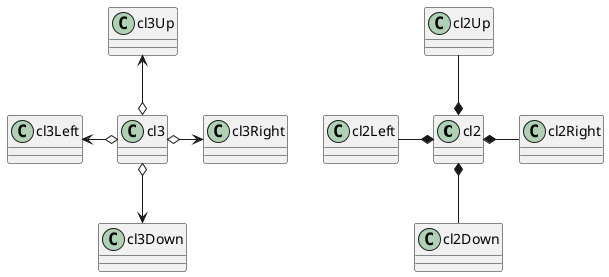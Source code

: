 {
  "sha1": "mvcb67ho8wnddg3gmdo99acmv58bv9p",
  "insertion": {
    "when": "2024-06-03T18:59:35.749Z",
    "user": "plantuml@gmail.com"
  }
}
@startuml
cl2 *-left- cl2Left 
cl2 *-right- cl2Right 
cl2 *-up- cl2Up 
cl2 *-down- cl2Down
 
cl3 o-left-> cl3Left 
cl3 o-right-> cl3Right 
cl3 o-up-> cl3Up 
cl3 o-down-> cl3Down
 
@enduml
